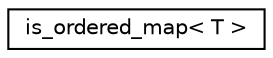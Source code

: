 digraph "Graphical Class Hierarchy"
{
 // LATEX_PDF_SIZE
  edge [fontname="Helvetica",fontsize="10",labelfontname="Helvetica",labelfontsize="10"];
  node [fontname="Helvetica",fontsize="10",shape=record];
  rankdir="LR";
  Node0 [label="is_ordered_map\< T \>",height=0.2,width=0.4,color="black", fillcolor="white", style="filled",URL="$structdetail_1_1is__ordered__map.html",tooltip=" "];
}
